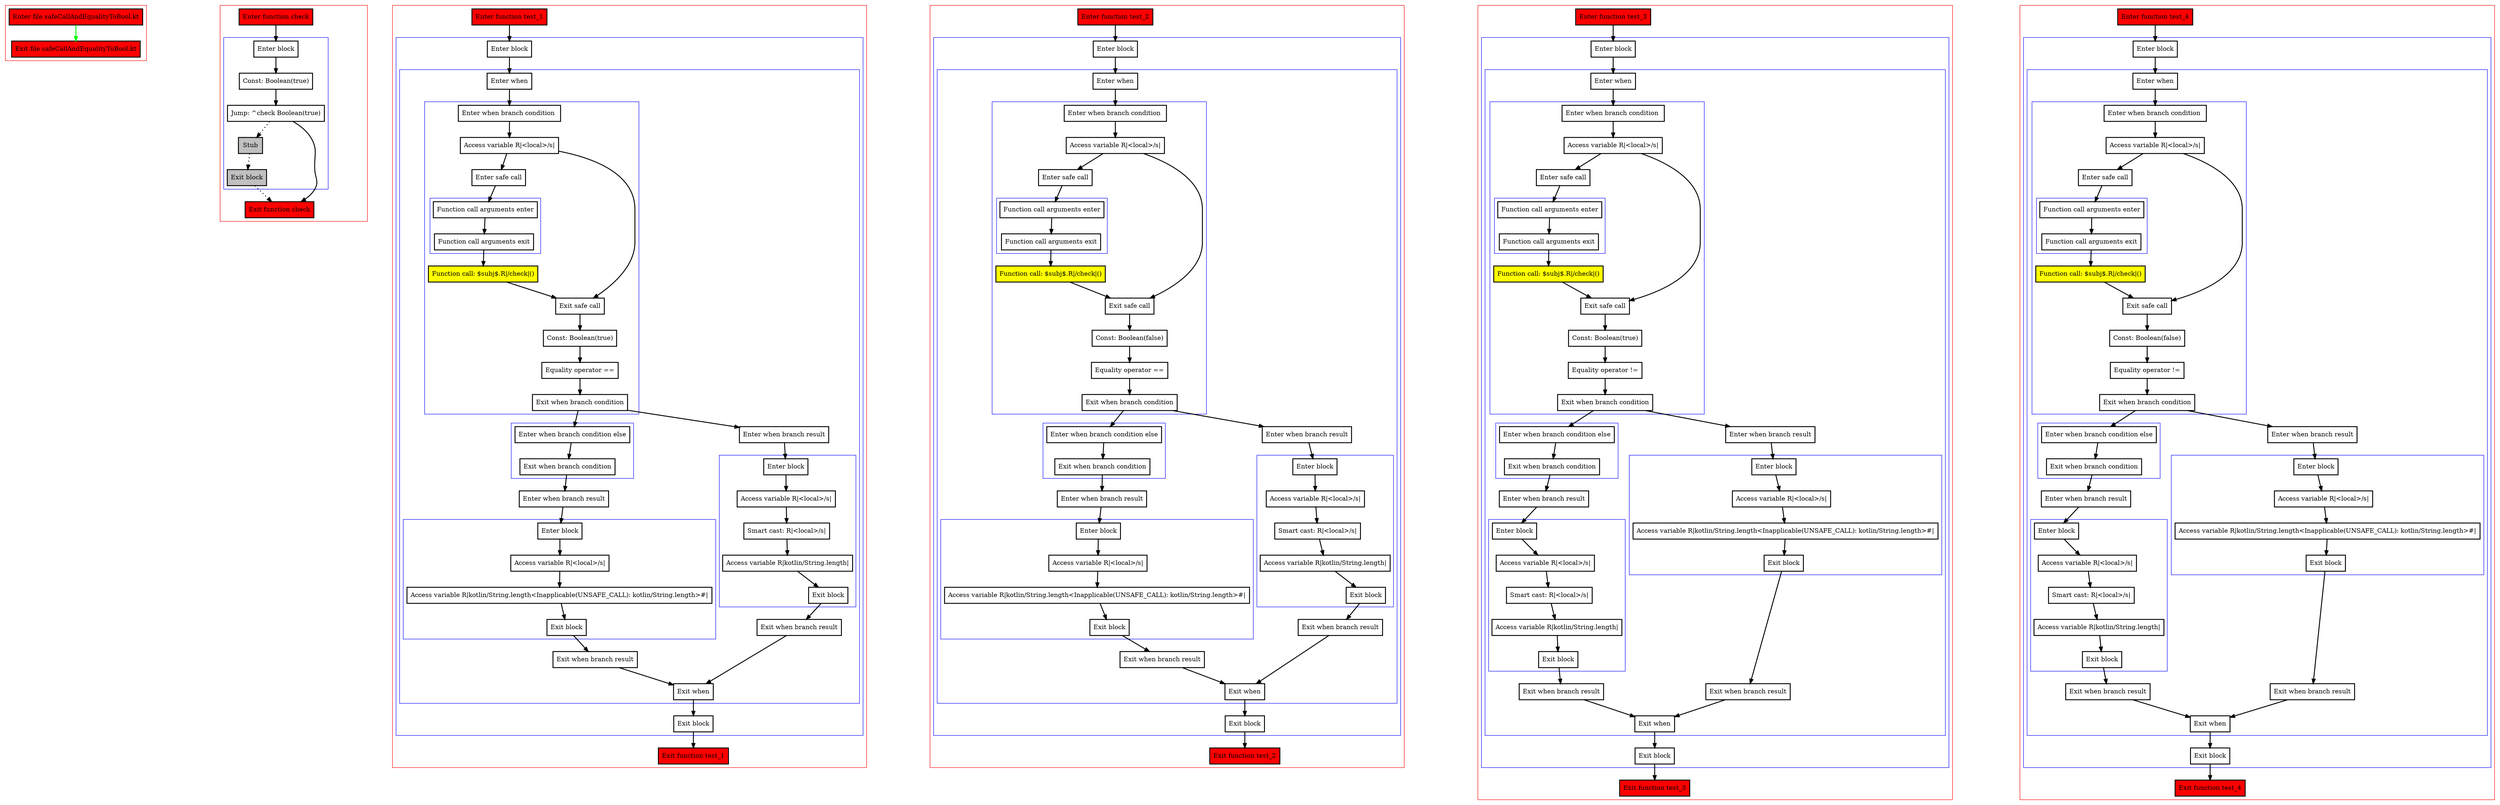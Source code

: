 digraph safeCallAndEqualityToBool_kt {
    graph [nodesep=3]
    node [shape=box penwidth=2]
    edge [penwidth=2]

    subgraph cluster_0 {
        color=red
        0 [label="Enter file safeCallAndEqualityToBool.kt" style="filled" fillcolor=red];
        1 [label="Exit file safeCallAndEqualityToBool.kt" style="filled" fillcolor=red];
    }
    0 -> {1} [color=green];

    subgraph cluster_1 {
        color=red
        2 [label="Enter function check" style="filled" fillcolor=red];
        subgraph cluster_2 {
            color=blue
            3 [label="Enter block"];
            4 [label="Const: Boolean(true)"];
            5 [label="Jump: ^check Boolean(true)"];
            6 [label="Stub" style="filled" fillcolor=gray];
            7 [label="Exit block" style="filled" fillcolor=gray];
        }
        8 [label="Exit function check" style="filled" fillcolor=red];
    }
    2 -> {3};
    3 -> {4};
    4 -> {5};
    5 -> {8};
    5 -> {6} [style=dotted];
    6 -> {7} [style=dotted];
    7 -> {8} [style=dotted];

    subgraph cluster_3 {
        color=red
        9 [label="Enter function test_1" style="filled" fillcolor=red];
        subgraph cluster_4 {
            color=blue
            10 [label="Enter block"];
            subgraph cluster_5 {
                color=blue
                11 [label="Enter when"];
                subgraph cluster_6 {
                    color=blue
                    12 [label="Enter when branch condition "];
                    13 [label="Access variable R|<local>/s|"];
                    14 [label="Enter safe call"];
                    subgraph cluster_7 {
                        color=blue
                        15 [label="Function call arguments enter"];
                        16 [label="Function call arguments exit"];
                    }
                    17 [label="Function call: $subj$.R|/check|()" style="filled" fillcolor=yellow];
                    18 [label="Exit safe call"];
                    19 [label="Const: Boolean(true)"];
                    20 [label="Equality operator =="];
                    21 [label="Exit when branch condition"];
                }
                subgraph cluster_8 {
                    color=blue
                    22 [label="Enter when branch condition else"];
                    23 [label="Exit when branch condition"];
                }
                24 [label="Enter when branch result"];
                subgraph cluster_9 {
                    color=blue
                    25 [label="Enter block"];
                    26 [label="Access variable R|<local>/s|"];
                    27 [label="Access variable R|kotlin/String.length<Inapplicable(UNSAFE_CALL): kotlin/String.length>#|"];
                    28 [label="Exit block"];
                }
                29 [label="Exit when branch result"];
                30 [label="Enter when branch result"];
                subgraph cluster_10 {
                    color=blue
                    31 [label="Enter block"];
                    32 [label="Access variable R|<local>/s|"];
                    33 [label="Smart cast: R|<local>/s|"];
                    34 [label="Access variable R|kotlin/String.length|"];
                    35 [label="Exit block"];
                }
                36 [label="Exit when branch result"];
                37 [label="Exit when"];
            }
            38 [label="Exit block"];
        }
        39 [label="Exit function test_1" style="filled" fillcolor=red];
    }
    9 -> {10};
    10 -> {11};
    11 -> {12};
    12 -> {13};
    13 -> {14 18};
    14 -> {15};
    15 -> {16};
    16 -> {17};
    17 -> {18};
    18 -> {19};
    19 -> {20};
    20 -> {21};
    21 -> {22 30};
    22 -> {23};
    23 -> {24};
    24 -> {25};
    25 -> {26};
    26 -> {27};
    27 -> {28};
    28 -> {29};
    29 -> {37};
    30 -> {31};
    31 -> {32};
    32 -> {33};
    33 -> {34};
    34 -> {35};
    35 -> {36};
    36 -> {37};
    37 -> {38};
    38 -> {39};

    subgraph cluster_11 {
        color=red
        40 [label="Enter function test_2" style="filled" fillcolor=red];
        subgraph cluster_12 {
            color=blue
            41 [label="Enter block"];
            subgraph cluster_13 {
                color=blue
                42 [label="Enter when"];
                subgraph cluster_14 {
                    color=blue
                    43 [label="Enter when branch condition "];
                    44 [label="Access variable R|<local>/s|"];
                    45 [label="Enter safe call"];
                    subgraph cluster_15 {
                        color=blue
                        46 [label="Function call arguments enter"];
                        47 [label="Function call arguments exit"];
                    }
                    48 [label="Function call: $subj$.R|/check|()" style="filled" fillcolor=yellow];
                    49 [label="Exit safe call"];
                    50 [label="Const: Boolean(false)"];
                    51 [label="Equality operator =="];
                    52 [label="Exit when branch condition"];
                }
                subgraph cluster_16 {
                    color=blue
                    53 [label="Enter when branch condition else"];
                    54 [label="Exit when branch condition"];
                }
                55 [label="Enter when branch result"];
                subgraph cluster_17 {
                    color=blue
                    56 [label="Enter block"];
                    57 [label="Access variable R|<local>/s|"];
                    58 [label="Access variable R|kotlin/String.length<Inapplicable(UNSAFE_CALL): kotlin/String.length>#|"];
                    59 [label="Exit block"];
                }
                60 [label="Exit when branch result"];
                61 [label="Enter when branch result"];
                subgraph cluster_18 {
                    color=blue
                    62 [label="Enter block"];
                    63 [label="Access variable R|<local>/s|"];
                    64 [label="Smart cast: R|<local>/s|"];
                    65 [label="Access variable R|kotlin/String.length|"];
                    66 [label="Exit block"];
                }
                67 [label="Exit when branch result"];
                68 [label="Exit when"];
            }
            69 [label="Exit block"];
        }
        70 [label="Exit function test_2" style="filled" fillcolor=red];
    }
    40 -> {41};
    41 -> {42};
    42 -> {43};
    43 -> {44};
    44 -> {45 49};
    45 -> {46};
    46 -> {47};
    47 -> {48};
    48 -> {49};
    49 -> {50};
    50 -> {51};
    51 -> {52};
    52 -> {53 61};
    53 -> {54};
    54 -> {55};
    55 -> {56};
    56 -> {57};
    57 -> {58};
    58 -> {59};
    59 -> {60};
    60 -> {68};
    61 -> {62};
    62 -> {63};
    63 -> {64};
    64 -> {65};
    65 -> {66};
    66 -> {67};
    67 -> {68};
    68 -> {69};
    69 -> {70};

    subgraph cluster_19 {
        color=red
        71 [label="Enter function test_3" style="filled" fillcolor=red];
        subgraph cluster_20 {
            color=blue
            72 [label="Enter block"];
            subgraph cluster_21 {
                color=blue
                73 [label="Enter when"];
                subgraph cluster_22 {
                    color=blue
                    74 [label="Enter when branch condition "];
                    75 [label="Access variable R|<local>/s|"];
                    76 [label="Enter safe call"];
                    subgraph cluster_23 {
                        color=blue
                        77 [label="Function call arguments enter"];
                        78 [label="Function call arguments exit"];
                    }
                    79 [label="Function call: $subj$.R|/check|()" style="filled" fillcolor=yellow];
                    80 [label="Exit safe call"];
                    81 [label="Const: Boolean(true)"];
                    82 [label="Equality operator !="];
                    83 [label="Exit when branch condition"];
                }
                subgraph cluster_24 {
                    color=blue
                    84 [label="Enter when branch condition else"];
                    85 [label="Exit when branch condition"];
                }
                86 [label="Enter when branch result"];
                subgraph cluster_25 {
                    color=blue
                    87 [label="Enter block"];
                    88 [label="Access variable R|<local>/s|"];
                    89 [label="Smart cast: R|<local>/s|"];
                    90 [label="Access variable R|kotlin/String.length|"];
                    91 [label="Exit block"];
                }
                92 [label="Exit when branch result"];
                93 [label="Enter when branch result"];
                subgraph cluster_26 {
                    color=blue
                    94 [label="Enter block"];
                    95 [label="Access variable R|<local>/s|"];
                    96 [label="Access variable R|kotlin/String.length<Inapplicable(UNSAFE_CALL): kotlin/String.length>#|"];
                    97 [label="Exit block"];
                }
                98 [label="Exit when branch result"];
                99 [label="Exit when"];
            }
            100 [label="Exit block"];
        }
        101 [label="Exit function test_3" style="filled" fillcolor=red];
    }
    71 -> {72};
    72 -> {73};
    73 -> {74};
    74 -> {75};
    75 -> {76 80};
    76 -> {77};
    77 -> {78};
    78 -> {79};
    79 -> {80};
    80 -> {81};
    81 -> {82};
    82 -> {83};
    83 -> {84 93};
    84 -> {85};
    85 -> {86};
    86 -> {87};
    87 -> {88};
    88 -> {89};
    89 -> {90};
    90 -> {91};
    91 -> {92};
    92 -> {99};
    93 -> {94};
    94 -> {95};
    95 -> {96};
    96 -> {97};
    97 -> {98};
    98 -> {99};
    99 -> {100};
    100 -> {101};

    subgraph cluster_27 {
        color=red
        102 [label="Enter function test_4" style="filled" fillcolor=red];
        subgraph cluster_28 {
            color=blue
            103 [label="Enter block"];
            subgraph cluster_29 {
                color=blue
                104 [label="Enter when"];
                subgraph cluster_30 {
                    color=blue
                    105 [label="Enter when branch condition "];
                    106 [label="Access variable R|<local>/s|"];
                    107 [label="Enter safe call"];
                    subgraph cluster_31 {
                        color=blue
                        108 [label="Function call arguments enter"];
                        109 [label="Function call arguments exit"];
                    }
                    110 [label="Function call: $subj$.R|/check|()" style="filled" fillcolor=yellow];
                    111 [label="Exit safe call"];
                    112 [label="Const: Boolean(false)"];
                    113 [label="Equality operator !="];
                    114 [label="Exit when branch condition"];
                }
                subgraph cluster_32 {
                    color=blue
                    115 [label="Enter when branch condition else"];
                    116 [label="Exit when branch condition"];
                }
                117 [label="Enter when branch result"];
                subgraph cluster_33 {
                    color=blue
                    118 [label="Enter block"];
                    119 [label="Access variable R|<local>/s|"];
                    120 [label="Smart cast: R|<local>/s|"];
                    121 [label="Access variable R|kotlin/String.length|"];
                    122 [label="Exit block"];
                }
                123 [label="Exit when branch result"];
                124 [label="Enter when branch result"];
                subgraph cluster_34 {
                    color=blue
                    125 [label="Enter block"];
                    126 [label="Access variable R|<local>/s|"];
                    127 [label="Access variable R|kotlin/String.length<Inapplicable(UNSAFE_CALL): kotlin/String.length>#|"];
                    128 [label="Exit block"];
                }
                129 [label="Exit when branch result"];
                130 [label="Exit when"];
            }
            131 [label="Exit block"];
        }
        132 [label="Exit function test_4" style="filled" fillcolor=red];
    }
    102 -> {103};
    103 -> {104};
    104 -> {105};
    105 -> {106};
    106 -> {107 111};
    107 -> {108};
    108 -> {109};
    109 -> {110};
    110 -> {111};
    111 -> {112};
    112 -> {113};
    113 -> {114};
    114 -> {115 124};
    115 -> {116};
    116 -> {117};
    117 -> {118};
    118 -> {119};
    119 -> {120};
    120 -> {121};
    121 -> {122};
    122 -> {123};
    123 -> {130};
    124 -> {125};
    125 -> {126};
    126 -> {127};
    127 -> {128};
    128 -> {129};
    129 -> {130};
    130 -> {131};
    131 -> {132};

}
